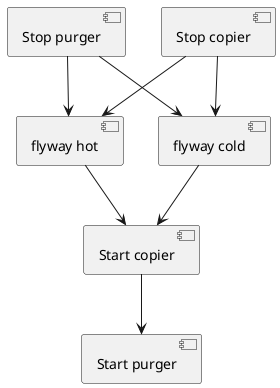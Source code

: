 @startuml

[Stop purger] as sp
[Stop copier] as sc
[flyway hot] as fh
[flyway cold] as fc
[Start purger] as p
[Start copier] as c

sp --> fh
sc --> fh
sp --> fc
sc --> fc
fh --> c
fc --> c
c --> p

@enduml


@startuml

[full restore] as fr
[single row insert with pt-archiver] as si
[single row deletion] as sd
[batch row insert] as bi
[batch row delete] as bd
fr --> si
si --> sd
si --> bi 
bi --> bd
sd --> bd

@enduml


@startuml

component [Pre-prod] {
database TiDB
queue "saved mysql traffic" as traffic 
[sync-diff] as sd
database Aurora_V
[cross domain checking] as cd
}

component [PROD] {
[payment] as srv
database wallet_s
}


srv --> traffic
traffic --> Aurora_V
traffic --> TiDB

sd --> TiDB

sd --> Aurora_V
@enduml

@startuml

component [PROD]{
database Aurora_M
database Aurora_S
database TiDB_M
database TiDB_S
component Payment
database Wallet
}

component [PRE-PROD]{

queue ReplayProxy as rp
database TiDB_V
[cross domain checker] as dc
[sync-diff] as sd
}


TiDB_M <-- Aurora_M: binlog to
TiDB_M --> TiDB_S: binlog to
Aurora_M --> Aurora_S : existing binlog to
Aurora_S -> Daas: exisiting pipeline to
Payment --> rp
rp --> Aurora_M: RW
rp --> TiDB_V: RW

dc --> TiDB_V
dc --> Wallet

sd --> TiDB_V
sd --> Aurora_S

@enduml


@startuml

database RDS {
    [topup]
    [others]
}
database TiDB {
    "topup" as [T-topup]
    "others" as [T-others]
}


request --> [payment]
component [payment] {
    component [sharding-proxy]
}
[sharding-proxy] --> [T-others]
[sharding-proxy] --> [T-topup]

[T-topup] --> [topup]: replication
[T-others] --> [others]: replication

@startuml
database "aurora" {
  [payment_p2p]
  [subpayment_p2p]
  [tranfer_p2p]
  [payment_other]
  [subpayment_other]
  [payment_acq]
  [subpayment_acq]
  [payment_topup]
  [subpayment_topup]
  [other tables....]
}
database tidb
aurora --> tidb: binlog all tables
@enduml


@startuml
database TiDB
database Aurora_M as RDS
database Aurora_S as Slave
component [cashier] as C {
    [proxy]
}
component [NPS] as P
queue kafka
[/pay] -> C
proxy --> [OPS]: 99% /pay
proxy --> P: 1% /pay
[OPS] -> RDS
P --> TiDB
TiDB --> RDS: binlog
[other APIs] --> [NRS]
kafka --> [NRS]
[NRS] -> RDS
[NRS] -> TiDB
RDS -> Slave: existing binlog
Slave -> [DaaS]: existing pipeline
@enduml



@startuml
skinparam component {
	backgroundColor<<done>> Green
	backgroundColor<<doing>> Yellow
	backgroundColor<<explore>> Blue
}

[Java] --> [Spring]
[Network] --> [RDS]
[Network] --> [Redis]
[RDS] --> [Spring]
[Java] --> [Kafka]
[Network] --> [Kafka]
@enduml
